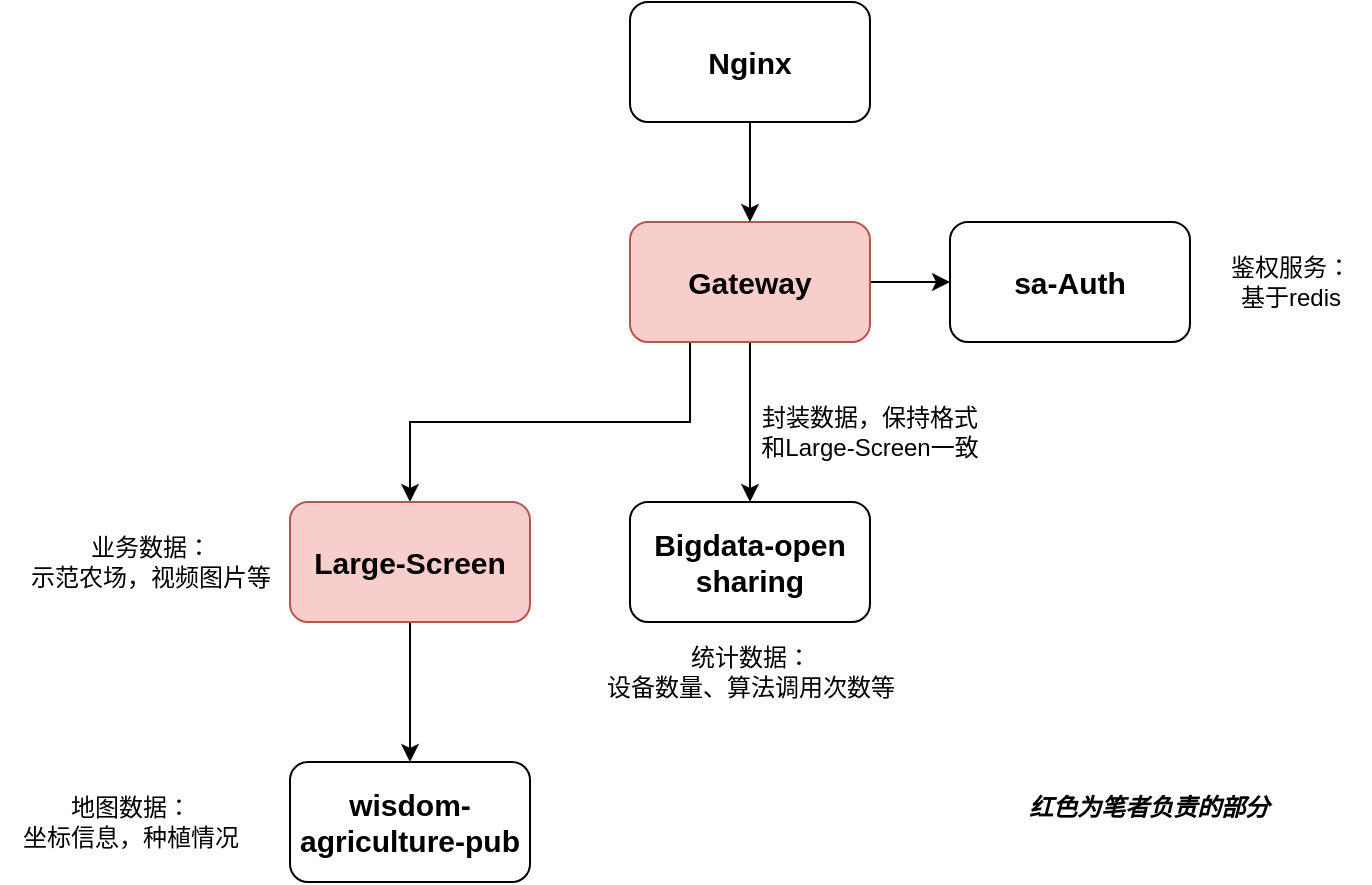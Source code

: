 <mxfile version="24.7.17">
  <diagram name="第 1 页" id="IhaTX1rFbmrpQwdk-6oI">
    <mxGraphModel dx="1259" dy="749" grid="0" gridSize="10" guides="1" tooltips="1" connect="1" arrows="1" fold="1" page="1" pageScale="1" pageWidth="827" pageHeight="1169" math="0" shadow="0">
      <root>
        <mxCell id="0" />
        <mxCell id="1" parent="0" />
        <mxCell id="rwP3ssxxVMxwcZm4XW7S-18" style="edgeStyle=orthogonalEdgeStyle;rounded=0;orthogonalLoop=1;jettySize=auto;html=1;exitX=0.25;exitY=1;exitDx=0;exitDy=0;entryX=0.5;entryY=0;entryDx=0;entryDy=0;" edge="1" parent="1" source="rwP3ssxxVMxwcZm4XW7S-1" target="rwP3ssxxVMxwcZm4XW7S-2">
          <mxGeometry relative="1" as="geometry" />
        </mxCell>
        <mxCell id="rwP3ssxxVMxwcZm4XW7S-19" style="edgeStyle=orthogonalEdgeStyle;rounded=0;orthogonalLoop=1;jettySize=auto;html=1;exitX=0.5;exitY=1;exitDx=0;exitDy=0;entryX=0.5;entryY=0;entryDx=0;entryDy=0;" edge="1" parent="1" source="rwP3ssxxVMxwcZm4XW7S-1" target="rwP3ssxxVMxwcZm4XW7S-3">
          <mxGeometry relative="1" as="geometry" />
        </mxCell>
        <mxCell id="rwP3ssxxVMxwcZm4XW7S-20" style="edgeStyle=orthogonalEdgeStyle;rounded=0;orthogonalLoop=1;jettySize=auto;html=1;exitX=1;exitY=0.5;exitDx=0;exitDy=0;entryX=0;entryY=0.5;entryDx=0;entryDy=0;" edge="1" parent="1" source="rwP3ssxxVMxwcZm4XW7S-1" target="rwP3ssxxVMxwcZm4XW7S-4">
          <mxGeometry relative="1" as="geometry" />
        </mxCell>
        <mxCell id="rwP3ssxxVMxwcZm4XW7S-1" value="&lt;b&gt;&lt;font style=&quot;font-size: 15px;&quot;&gt;Gateway&lt;/font&gt;&lt;/b&gt;" style="rounded=1;whiteSpace=wrap;html=1;fillColor=#f8cecc;strokeColor=#b85450;" vertex="1" parent="1">
          <mxGeometry x="320" y="290" width="120" height="60" as="geometry" />
        </mxCell>
        <mxCell id="rwP3ssxxVMxwcZm4XW7S-16" style="edgeStyle=orthogonalEdgeStyle;rounded=0;orthogonalLoop=1;jettySize=auto;html=1;exitX=0.5;exitY=1;exitDx=0;exitDy=0;entryX=0.5;entryY=0;entryDx=0;entryDy=0;" edge="1" parent="1" source="rwP3ssxxVMxwcZm4XW7S-2" target="rwP3ssxxVMxwcZm4XW7S-10">
          <mxGeometry relative="1" as="geometry" />
        </mxCell>
        <mxCell id="rwP3ssxxVMxwcZm4XW7S-2" value="&lt;b&gt;&lt;font style=&quot;font-size: 15px;&quot;&gt;Large-Screen&lt;/font&gt;&lt;/b&gt;" style="rounded=1;whiteSpace=wrap;html=1;fillColor=#f8cecc;strokeColor=#b85450;" vertex="1" parent="1">
          <mxGeometry x="150" y="430" width="120" height="60" as="geometry" />
        </mxCell>
        <mxCell id="rwP3ssxxVMxwcZm4XW7S-3" value="&lt;span style=&quot;font-size: 15px;&quot;&gt;&lt;b&gt;Bigdata-open sharing&lt;/b&gt;&lt;/span&gt;" style="rounded=1;whiteSpace=wrap;html=1;" vertex="1" parent="1">
          <mxGeometry x="320" y="430" width="120" height="60" as="geometry" />
        </mxCell>
        <mxCell id="rwP3ssxxVMxwcZm4XW7S-4" value="&lt;span style=&quot;font-size: 15px;&quot;&gt;&lt;b&gt;sa-Auth&lt;/b&gt;&lt;/span&gt;" style="rounded=1;whiteSpace=wrap;html=1;" vertex="1" parent="1">
          <mxGeometry x="480" y="290" width="120" height="60" as="geometry" />
        </mxCell>
        <mxCell id="rwP3ssxxVMxwcZm4XW7S-9" style="edgeStyle=orthogonalEdgeStyle;rounded=0;orthogonalLoop=1;jettySize=auto;html=1;exitX=0.5;exitY=1;exitDx=0;exitDy=0;entryX=0.5;entryY=0;entryDx=0;entryDy=0;" edge="1" parent="1" source="rwP3ssxxVMxwcZm4XW7S-8" target="rwP3ssxxVMxwcZm4XW7S-1">
          <mxGeometry relative="1" as="geometry" />
        </mxCell>
        <mxCell id="rwP3ssxxVMxwcZm4XW7S-8" value="&lt;b&gt;&lt;font style=&quot;font-size: 15px;&quot;&gt;Nginx&lt;/font&gt;&lt;/b&gt;" style="rounded=1;whiteSpace=wrap;html=1;" vertex="1" parent="1">
          <mxGeometry x="320" y="180" width="120" height="60" as="geometry" />
        </mxCell>
        <mxCell id="rwP3ssxxVMxwcZm4XW7S-10" value="&lt;span style=&quot;font-size: 15px;&quot;&gt;&lt;b&gt;wisdom-agriculture-pub&lt;/b&gt;&lt;/span&gt;" style="rounded=1;whiteSpace=wrap;html=1;" vertex="1" parent="1">
          <mxGeometry x="150" y="560" width="120" height="60" as="geometry" />
        </mxCell>
        <mxCell id="rwP3ssxxVMxwcZm4XW7S-12" value="业务数据：&lt;div&gt;示范农场，视频图片等&lt;/div&gt;" style="text;html=1;align=center;verticalAlign=middle;resizable=0;points=[];autosize=1;strokeColor=none;fillColor=none;" vertex="1" parent="1">
          <mxGeometry x="10" y="440" width="140" height="40" as="geometry" />
        </mxCell>
        <mxCell id="rwP3ssxxVMxwcZm4XW7S-13" value="统计数据：&lt;div&gt;设备数量、算法调用次数等&lt;/div&gt;" style="text;html=1;align=center;verticalAlign=middle;resizable=0;points=[];autosize=1;strokeColor=none;fillColor=none;" vertex="1" parent="1">
          <mxGeometry x="295" y="495" width="170" height="40" as="geometry" />
        </mxCell>
        <mxCell id="rwP3ssxxVMxwcZm4XW7S-14" value="鉴权服务：&lt;div&gt;基于redis&lt;/div&gt;" style="text;html=1;align=center;verticalAlign=middle;resizable=0;points=[];autosize=1;strokeColor=none;fillColor=none;" vertex="1" parent="1">
          <mxGeometry x="610" y="300" width="80" height="40" as="geometry" />
        </mxCell>
        <mxCell id="rwP3ssxxVMxwcZm4XW7S-17" value="地图数据：&lt;div&gt;坐标信息，种植情况&lt;/div&gt;" style="text;html=1;align=center;verticalAlign=middle;resizable=0;points=[];autosize=1;strokeColor=none;fillColor=none;" vertex="1" parent="1">
          <mxGeometry x="5" y="570" width="130" height="40" as="geometry" />
        </mxCell>
        <mxCell id="rwP3ssxxVMxwcZm4XW7S-21" value="封装数据，保持格式和Large-Screen一致" style="text;html=1;align=center;verticalAlign=middle;whiteSpace=wrap;rounded=0;" vertex="1" parent="1">
          <mxGeometry x="380" y="380" width="120" height="30" as="geometry" />
        </mxCell>
        <mxCell id="rwP3ssxxVMxwcZm4XW7S-22" value="&lt;i&gt;&lt;b&gt;红色为笔者负责的部分&lt;/b&gt;&lt;/i&gt;" style="text;html=1;align=center;verticalAlign=middle;resizable=0;points=[];autosize=1;strokeColor=none;fillColor=none;" vertex="1" parent="1">
          <mxGeometry x="510" y="570" width="138" height="26" as="geometry" />
        </mxCell>
      </root>
    </mxGraphModel>
  </diagram>
</mxfile>
